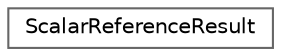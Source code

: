 digraph "Graphical Class Hierarchy"
{
 // LATEX_PDF_SIZE
  bgcolor="transparent";
  edge [fontname=Helvetica,fontsize=10,labelfontname=Helvetica,labelfontsize=10];
  node [fontname=Helvetica,fontsize=10,shape=box,height=0.2,width=0.4];
  rankdir="LR";
  Node0 [id="Node000000",label="ScalarReferenceResult",height=0.2,width=0.4,color="grey40", fillcolor="white", style="filled",URL="$classScalarReferenceResult.html",tooltip=" "];
}
